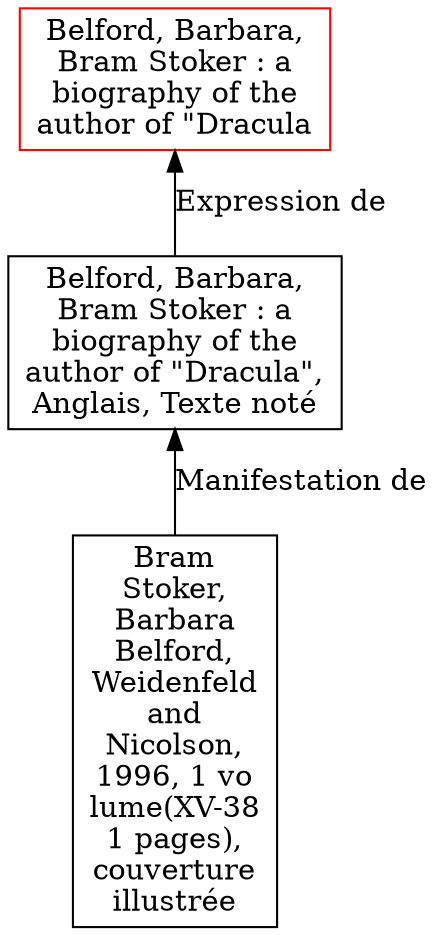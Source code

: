 // Notice UMLRM0070
digraph UMLRM0070 {
	node [align=left shape=rect]
	size="20,20"
	rankdir=BT
	UMLRM0070 [label="Belford, Barbara,
Bram Stoker : a
biography of the
author of \"Dracula" color=red]
	UMLRM0071 [label="Belford, Barbara,
Bram Stoker : a
biography of the
author of \"Dracula\",
Anglais, Texte noté"]
	UMLRM0071 -> UMLRM0070 [label="Expression de"]
	UMLRM0072 [label="Bram
Stoker,
Barbara
Belford,
Weidenfeld
and
Nicolson,
1996, 1 vo
lume(XV-38
1 pages),
couverture
illustrée"]
	UMLRM0072 -> UMLRM0071 [label="Manifestation de"]
}
